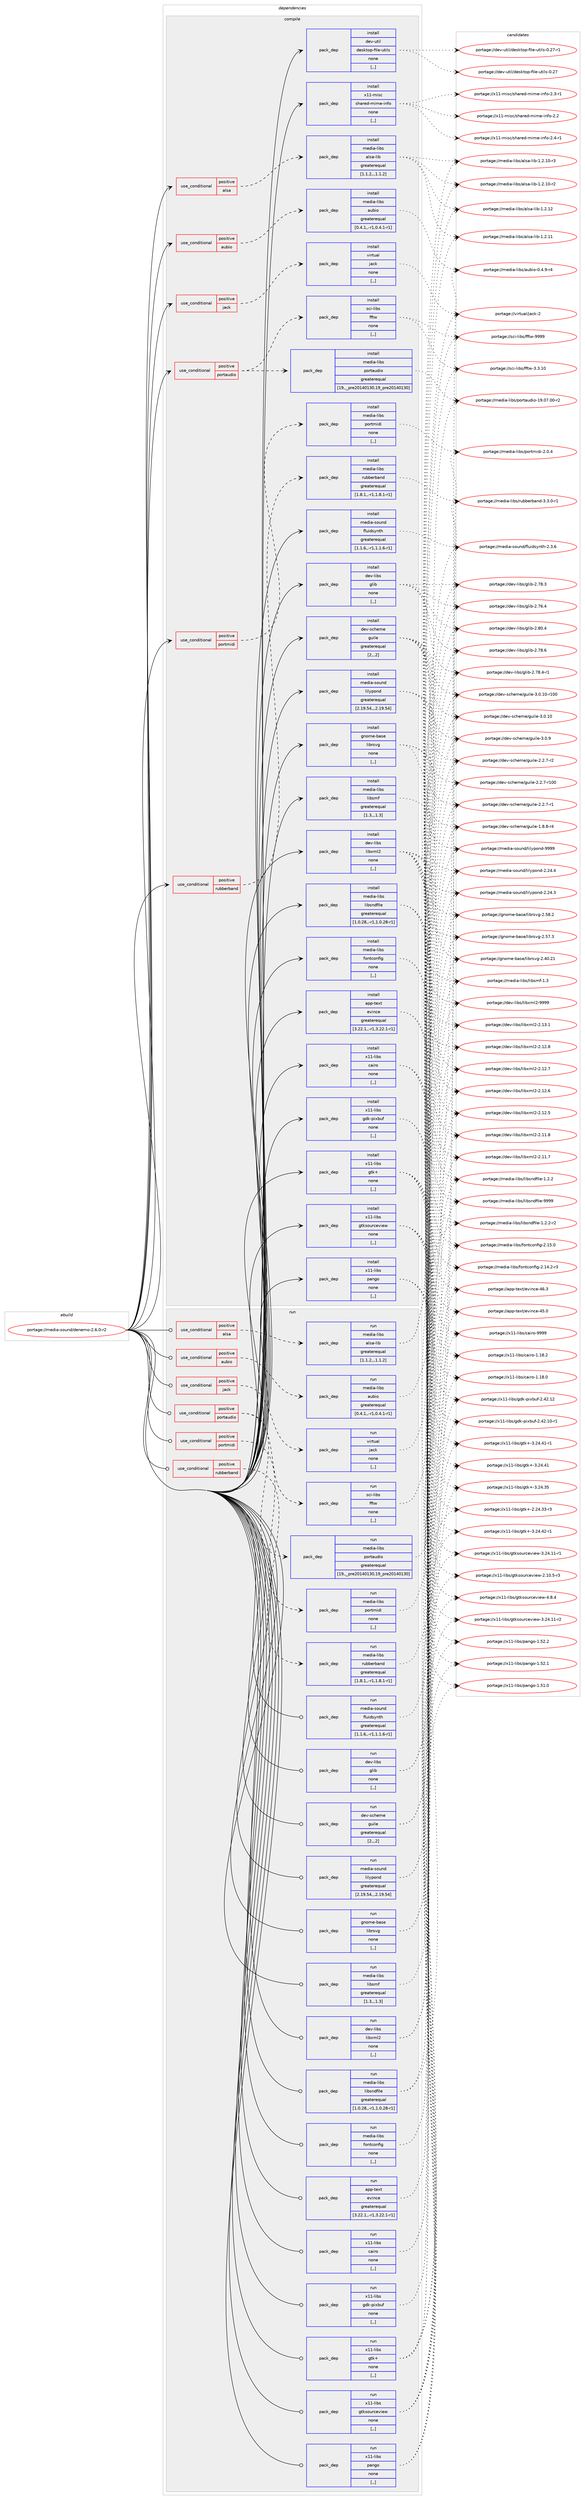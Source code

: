 digraph prolog {

# *************
# Graph options
# *************

newrank=true;
concentrate=true;
compound=true;
graph [rankdir=LR,fontname=Helvetica,fontsize=10,ranksep=1.5];#, ranksep=2.5, nodesep=0.2];
edge  [arrowhead=vee];
node  [fontname=Helvetica,fontsize=10];

# **********
# The ebuild
# **********

subgraph cluster_leftcol {
color=gray;
label=<<i>ebuild</i>>;
id [label="portage://media-sound/denemo-2.6.0-r2", color=red, width=4, href="../media-sound/denemo-2.6.0-r2.svg"];
}

# ****************
# The dependencies
# ****************

subgraph cluster_midcol {
color=gray;
label=<<i>dependencies</i>>;
subgraph cluster_compile {
fillcolor="#eeeeee";
style=filled;
label=<<i>compile</i>>;
subgraph cond213175 {
dependency824530 [label=<<TABLE BORDER="0" CELLBORDER="1" CELLSPACING="0" CELLPADDING="4"><TR><TD ROWSPAN="3" CELLPADDING="10">use_conditional</TD></TR><TR><TD>positive</TD></TR><TR><TD>alsa</TD></TR></TABLE>>, shape=none, color=red];
subgraph pack605147 {
dependency824531 [label=<<TABLE BORDER="0" CELLBORDER="1" CELLSPACING="0" CELLPADDING="4" WIDTH="220"><TR><TD ROWSPAN="6" CELLPADDING="30">pack_dep</TD></TR><TR><TD WIDTH="110">install</TD></TR><TR><TD>media-libs</TD></TR><TR><TD>alsa-lib</TD></TR><TR><TD>greaterequal</TD></TR><TR><TD>[1.1.2,,,1.1.2]</TD></TR></TABLE>>, shape=none, color=blue];
}
dependency824530:e -> dependency824531:w [weight=20,style="dashed",arrowhead="vee"];
}
id:e -> dependency824530:w [weight=20,style="solid",arrowhead="vee"];
subgraph cond213176 {
dependency824532 [label=<<TABLE BORDER="0" CELLBORDER="1" CELLSPACING="0" CELLPADDING="4"><TR><TD ROWSPAN="3" CELLPADDING="10">use_conditional</TD></TR><TR><TD>positive</TD></TR><TR><TD>aubio</TD></TR></TABLE>>, shape=none, color=red];
subgraph pack605148 {
dependency824533 [label=<<TABLE BORDER="0" CELLBORDER="1" CELLSPACING="0" CELLPADDING="4" WIDTH="220"><TR><TD ROWSPAN="6" CELLPADDING="30">pack_dep</TD></TR><TR><TD WIDTH="110">install</TD></TR><TR><TD>media-libs</TD></TR><TR><TD>aubio</TD></TR><TR><TD>greaterequal</TD></TR><TR><TD>[0.4.1,,-r1,0.4.1-r1]</TD></TR></TABLE>>, shape=none, color=blue];
}
dependency824532:e -> dependency824533:w [weight=20,style="dashed",arrowhead="vee"];
}
id:e -> dependency824532:w [weight=20,style="solid",arrowhead="vee"];
subgraph cond213177 {
dependency824534 [label=<<TABLE BORDER="0" CELLBORDER="1" CELLSPACING="0" CELLPADDING="4"><TR><TD ROWSPAN="3" CELLPADDING="10">use_conditional</TD></TR><TR><TD>positive</TD></TR><TR><TD>jack</TD></TR></TABLE>>, shape=none, color=red];
subgraph pack605149 {
dependency824535 [label=<<TABLE BORDER="0" CELLBORDER="1" CELLSPACING="0" CELLPADDING="4" WIDTH="220"><TR><TD ROWSPAN="6" CELLPADDING="30">pack_dep</TD></TR><TR><TD WIDTH="110">install</TD></TR><TR><TD>virtual</TD></TR><TR><TD>jack</TD></TR><TR><TD>none</TD></TR><TR><TD>[,,]</TD></TR></TABLE>>, shape=none, color=blue];
}
dependency824534:e -> dependency824535:w [weight=20,style="dashed",arrowhead="vee"];
}
id:e -> dependency824534:w [weight=20,style="solid",arrowhead="vee"];
subgraph cond213178 {
dependency824536 [label=<<TABLE BORDER="0" CELLBORDER="1" CELLSPACING="0" CELLPADDING="4"><TR><TD ROWSPAN="3" CELLPADDING="10">use_conditional</TD></TR><TR><TD>positive</TD></TR><TR><TD>portaudio</TD></TR></TABLE>>, shape=none, color=red];
subgraph pack605150 {
dependency824537 [label=<<TABLE BORDER="0" CELLBORDER="1" CELLSPACING="0" CELLPADDING="4" WIDTH="220"><TR><TD ROWSPAN="6" CELLPADDING="30">pack_dep</TD></TR><TR><TD WIDTH="110">install</TD></TR><TR><TD>media-libs</TD></TR><TR><TD>portaudio</TD></TR><TR><TD>greaterequal</TD></TR><TR><TD>[19,,_pre20140130,19_pre20140130]</TD></TR></TABLE>>, shape=none, color=blue];
}
dependency824536:e -> dependency824537:w [weight=20,style="dashed",arrowhead="vee"];
subgraph pack605151 {
dependency824538 [label=<<TABLE BORDER="0" CELLBORDER="1" CELLSPACING="0" CELLPADDING="4" WIDTH="220"><TR><TD ROWSPAN="6" CELLPADDING="30">pack_dep</TD></TR><TR><TD WIDTH="110">install</TD></TR><TR><TD>sci-libs</TD></TR><TR><TD>fftw</TD></TR><TR><TD>none</TD></TR><TR><TD>[,,]</TD></TR></TABLE>>, shape=none, color=blue];
}
dependency824536:e -> dependency824538:w [weight=20,style="dashed",arrowhead="vee"];
}
id:e -> dependency824536:w [weight=20,style="solid",arrowhead="vee"];
subgraph cond213179 {
dependency824539 [label=<<TABLE BORDER="0" CELLBORDER="1" CELLSPACING="0" CELLPADDING="4"><TR><TD ROWSPAN="3" CELLPADDING="10">use_conditional</TD></TR><TR><TD>positive</TD></TR><TR><TD>portmidi</TD></TR></TABLE>>, shape=none, color=red];
subgraph pack605152 {
dependency824540 [label=<<TABLE BORDER="0" CELLBORDER="1" CELLSPACING="0" CELLPADDING="4" WIDTH="220"><TR><TD ROWSPAN="6" CELLPADDING="30">pack_dep</TD></TR><TR><TD WIDTH="110">install</TD></TR><TR><TD>media-libs</TD></TR><TR><TD>portmidi</TD></TR><TR><TD>none</TD></TR><TR><TD>[,,]</TD></TR></TABLE>>, shape=none, color=blue];
}
dependency824539:e -> dependency824540:w [weight=20,style="dashed",arrowhead="vee"];
}
id:e -> dependency824539:w [weight=20,style="solid",arrowhead="vee"];
subgraph cond213180 {
dependency824541 [label=<<TABLE BORDER="0" CELLBORDER="1" CELLSPACING="0" CELLPADDING="4"><TR><TD ROWSPAN="3" CELLPADDING="10">use_conditional</TD></TR><TR><TD>positive</TD></TR><TR><TD>rubberband</TD></TR></TABLE>>, shape=none, color=red];
subgraph pack605153 {
dependency824542 [label=<<TABLE BORDER="0" CELLBORDER="1" CELLSPACING="0" CELLPADDING="4" WIDTH="220"><TR><TD ROWSPAN="6" CELLPADDING="30">pack_dep</TD></TR><TR><TD WIDTH="110">install</TD></TR><TR><TD>media-libs</TD></TR><TR><TD>rubberband</TD></TR><TR><TD>greaterequal</TD></TR><TR><TD>[1.8.1,,-r1,1.8.1-r1]</TD></TR></TABLE>>, shape=none, color=blue];
}
dependency824541:e -> dependency824542:w [weight=20,style="dashed",arrowhead="vee"];
}
id:e -> dependency824541:w [weight=20,style="solid",arrowhead="vee"];
subgraph pack605154 {
dependency824543 [label=<<TABLE BORDER="0" CELLBORDER="1" CELLSPACING="0" CELLPADDING="4" WIDTH="220"><TR><TD ROWSPAN="6" CELLPADDING="30">pack_dep</TD></TR><TR><TD WIDTH="110">install</TD></TR><TR><TD>app-text</TD></TR><TR><TD>evince</TD></TR><TR><TD>greaterequal</TD></TR><TR><TD>[3.22.1,,-r1,3.22.1-r1]</TD></TR></TABLE>>, shape=none, color=blue];
}
id:e -> dependency824543:w [weight=20,style="solid",arrowhead="vee"];
subgraph pack605155 {
dependency824544 [label=<<TABLE BORDER="0" CELLBORDER="1" CELLSPACING="0" CELLPADDING="4" WIDTH="220"><TR><TD ROWSPAN="6" CELLPADDING="30">pack_dep</TD></TR><TR><TD WIDTH="110">install</TD></TR><TR><TD>dev-libs</TD></TR><TR><TD>glib</TD></TR><TR><TD>none</TD></TR><TR><TD>[,,]</TD></TR></TABLE>>, shape=none, color=blue];
}
id:e -> dependency824544:w [weight=20,style="solid",arrowhead="vee"];
subgraph pack605156 {
dependency824545 [label=<<TABLE BORDER="0" CELLBORDER="1" CELLSPACING="0" CELLPADDING="4" WIDTH="220"><TR><TD ROWSPAN="6" CELLPADDING="30">pack_dep</TD></TR><TR><TD WIDTH="110">install</TD></TR><TR><TD>dev-libs</TD></TR><TR><TD>libxml2</TD></TR><TR><TD>none</TD></TR><TR><TD>[,,]</TD></TR></TABLE>>, shape=none, color=blue];
}
id:e -> dependency824545:w [weight=20,style="solid",arrowhead="vee"];
subgraph pack605157 {
dependency824546 [label=<<TABLE BORDER="0" CELLBORDER="1" CELLSPACING="0" CELLPADDING="4" WIDTH="220"><TR><TD ROWSPAN="6" CELLPADDING="30">pack_dep</TD></TR><TR><TD WIDTH="110">install</TD></TR><TR><TD>dev-scheme</TD></TR><TR><TD>guile</TD></TR><TR><TD>greaterequal</TD></TR><TR><TD>[2,,,2]</TD></TR></TABLE>>, shape=none, color=blue];
}
id:e -> dependency824546:w [weight=20,style="solid",arrowhead="vee"];
subgraph pack605158 {
dependency824547 [label=<<TABLE BORDER="0" CELLBORDER="1" CELLSPACING="0" CELLPADDING="4" WIDTH="220"><TR><TD ROWSPAN="6" CELLPADDING="30">pack_dep</TD></TR><TR><TD WIDTH="110">install</TD></TR><TR><TD>dev-util</TD></TR><TR><TD>desktop-file-utils</TD></TR><TR><TD>none</TD></TR><TR><TD>[,,]</TD></TR></TABLE>>, shape=none, color=blue];
}
id:e -> dependency824547:w [weight=20,style="solid",arrowhead="vee"];
subgraph pack605159 {
dependency824548 [label=<<TABLE BORDER="0" CELLBORDER="1" CELLSPACING="0" CELLPADDING="4" WIDTH="220"><TR><TD ROWSPAN="6" CELLPADDING="30">pack_dep</TD></TR><TR><TD WIDTH="110">install</TD></TR><TR><TD>gnome-base</TD></TR><TR><TD>librsvg</TD></TR><TR><TD>none</TD></TR><TR><TD>[,,]</TD></TR></TABLE>>, shape=none, color=blue];
}
id:e -> dependency824548:w [weight=20,style="solid",arrowhead="vee"];
subgraph pack605160 {
dependency824549 [label=<<TABLE BORDER="0" CELLBORDER="1" CELLSPACING="0" CELLPADDING="4" WIDTH="220"><TR><TD ROWSPAN="6" CELLPADDING="30">pack_dep</TD></TR><TR><TD WIDTH="110">install</TD></TR><TR><TD>media-libs</TD></TR><TR><TD>fontconfig</TD></TR><TR><TD>none</TD></TR><TR><TD>[,,]</TD></TR></TABLE>>, shape=none, color=blue];
}
id:e -> dependency824549:w [weight=20,style="solid",arrowhead="vee"];
subgraph pack605161 {
dependency824550 [label=<<TABLE BORDER="0" CELLBORDER="1" CELLSPACING="0" CELLPADDING="4" WIDTH="220"><TR><TD ROWSPAN="6" CELLPADDING="30">pack_dep</TD></TR><TR><TD WIDTH="110">install</TD></TR><TR><TD>media-libs</TD></TR><TR><TD>libsmf</TD></TR><TR><TD>greaterequal</TD></TR><TR><TD>[1.3,,,1.3]</TD></TR></TABLE>>, shape=none, color=blue];
}
id:e -> dependency824550:w [weight=20,style="solid",arrowhead="vee"];
subgraph pack605162 {
dependency824551 [label=<<TABLE BORDER="0" CELLBORDER="1" CELLSPACING="0" CELLPADDING="4" WIDTH="220"><TR><TD ROWSPAN="6" CELLPADDING="30">pack_dep</TD></TR><TR><TD WIDTH="110">install</TD></TR><TR><TD>media-libs</TD></TR><TR><TD>libsndfile</TD></TR><TR><TD>greaterequal</TD></TR><TR><TD>[1.0.28,,-r1,1.0.28-r1]</TD></TR></TABLE>>, shape=none, color=blue];
}
id:e -> dependency824551:w [weight=20,style="solid",arrowhead="vee"];
subgraph pack605163 {
dependency824552 [label=<<TABLE BORDER="0" CELLBORDER="1" CELLSPACING="0" CELLPADDING="4" WIDTH="220"><TR><TD ROWSPAN="6" CELLPADDING="30">pack_dep</TD></TR><TR><TD WIDTH="110">install</TD></TR><TR><TD>media-sound</TD></TR><TR><TD>fluidsynth</TD></TR><TR><TD>greaterequal</TD></TR><TR><TD>[1.1.6,,-r1,1.1.6-r1]</TD></TR></TABLE>>, shape=none, color=blue];
}
id:e -> dependency824552:w [weight=20,style="solid",arrowhead="vee"];
subgraph pack605164 {
dependency824553 [label=<<TABLE BORDER="0" CELLBORDER="1" CELLSPACING="0" CELLPADDING="4" WIDTH="220"><TR><TD ROWSPAN="6" CELLPADDING="30">pack_dep</TD></TR><TR><TD WIDTH="110">install</TD></TR><TR><TD>media-sound</TD></TR><TR><TD>lilypond</TD></TR><TR><TD>greaterequal</TD></TR><TR><TD>[2.19.54,,,2.19.54]</TD></TR></TABLE>>, shape=none, color=blue];
}
id:e -> dependency824553:w [weight=20,style="solid",arrowhead="vee"];
subgraph pack605165 {
dependency824554 [label=<<TABLE BORDER="0" CELLBORDER="1" CELLSPACING="0" CELLPADDING="4" WIDTH="220"><TR><TD ROWSPAN="6" CELLPADDING="30">pack_dep</TD></TR><TR><TD WIDTH="110">install</TD></TR><TR><TD>x11-libs</TD></TR><TR><TD>cairo</TD></TR><TR><TD>none</TD></TR><TR><TD>[,,]</TD></TR></TABLE>>, shape=none, color=blue];
}
id:e -> dependency824554:w [weight=20,style="solid",arrowhead="vee"];
subgraph pack605166 {
dependency824555 [label=<<TABLE BORDER="0" CELLBORDER="1" CELLSPACING="0" CELLPADDING="4" WIDTH="220"><TR><TD ROWSPAN="6" CELLPADDING="30">pack_dep</TD></TR><TR><TD WIDTH="110">install</TD></TR><TR><TD>x11-libs</TD></TR><TR><TD>gdk-pixbuf</TD></TR><TR><TD>none</TD></TR><TR><TD>[,,]</TD></TR></TABLE>>, shape=none, color=blue];
}
id:e -> dependency824555:w [weight=20,style="solid",arrowhead="vee"];
subgraph pack605167 {
dependency824556 [label=<<TABLE BORDER="0" CELLBORDER="1" CELLSPACING="0" CELLPADDING="4" WIDTH="220"><TR><TD ROWSPAN="6" CELLPADDING="30">pack_dep</TD></TR><TR><TD WIDTH="110">install</TD></TR><TR><TD>x11-libs</TD></TR><TR><TD>gtk+</TD></TR><TR><TD>none</TD></TR><TR><TD>[,,]</TD></TR></TABLE>>, shape=none, color=blue];
}
id:e -> dependency824556:w [weight=20,style="solid",arrowhead="vee"];
subgraph pack605168 {
dependency824557 [label=<<TABLE BORDER="0" CELLBORDER="1" CELLSPACING="0" CELLPADDING="4" WIDTH="220"><TR><TD ROWSPAN="6" CELLPADDING="30">pack_dep</TD></TR><TR><TD WIDTH="110">install</TD></TR><TR><TD>x11-libs</TD></TR><TR><TD>gtksourceview</TD></TR><TR><TD>none</TD></TR><TR><TD>[,,]</TD></TR></TABLE>>, shape=none, color=blue];
}
id:e -> dependency824557:w [weight=20,style="solid",arrowhead="vee"];
subgraph pack605169 {
dependency824558 [label=<<TABLE BORDER="0" CELLBORDER="1" CELLSPACING="0" CELLPADDING="4" WIDTH="220"><TR><TD ROWSPAN="6" CELLPADDING="30">pack_dep</TD></TR><TR><TD WIDTH="110">install</TD></TR><TR><TD>x11-libs</TD></TR><TR><TD>pango</TD></TR><TR><TD>none</TD></TR><TR><TD>[,,]</TD></TR></TABLE>>, shape=none, color=blue];
}
id:e -> dependency824558:w [weight=20,style="solid",arrowhead="vee"];
subgraph pack605170 {
dependency824559 [label=<<TABLE BORDER="0" CELLBORDER="1" CELLSPACING="0" CELLPADDING="4" WIDTH="220"><TR><TD ROWSPAN="6" CELLPADDING="30">pack_dep</TD></TR><TR><TD WIDTH="110">install</TD></TR><TR><TD>x11-misc</TD></TR><TR><TD>shared-mime-info</TD></TR><TR><TD>none</TD></TR><TR><TD>[,,]</TD></TR></TABLE>>, shape=none, color=blue];
}
id:e -> dependency824559:w [weight=20,style="solid",arrowhead="vee"];
}
subgraph cluster_compileandrun {
fillcolor="#eeeeee";
style=filled;
label=<<i>compile and run</i>>;
}
subgraph cluster_run {
fillcolor="#eeeeee";
style=filled;
label=<<i>run</i>>;
subgraph cond213181 {
dependency824560 [label=<<TABLE BORDER="0" CELLBORDER="1" CELLSPACING="0" CELLPADDING="4"><TR><TD ROWSPAN="3" CELLPADDING="10">use_conditional</TD></TR><TR><TD>positive</TD></TR><TR><TD>alsa</TD></TR></TABLE>>, shape=none, color=red];
subgraph pack605171 {
dependency824561 [label=<<TABLE BORDER="0" CELLBORDER="1" CELLSPACING="0" CELLPADDING="4" WIDTH="220"><TR><TD ROWSPAN="6" CELLPADDING="30">pack_dep</TD></TR><TR><TD WIDTH="110">run</TD></TR><TR><TD>media-libs</TD></TR><TR><TD>alsa-lib</TD></TR><TR><TD>greaterequal</TD></TR><TR><TD>[1.1.2,,,1.1.2]</TD></TR></TABLE>>, shape=none, color=blue];
}
dependency824560:e -> dependency824561:w [weight=20,style="dashed",arrowhead="vee"];
}
id:e -> dependency824560:w [weight=20,style="solid",arrowhead="odot"];
subgraph cond213182 {
dependency824562 [label=<<TABLE BORDER="0" CELLBORDER="1" CELLSPACING="0" CELLPADDING="4"><TR><TD ROWSPAN="3" CELLPADDING="10">use_conditional</TD></TR><TR><TD>positive</TD></TR><TR><TD>aubio</TD></TR></TABLE>>, shape=none, color=red];
subgraph pack605172 {
dependency824563 [label=<<TABLE BORDER="0" CELLBORDER="1" CELLSPACING="0" CELLPADDING="4" WIDTH="220"><TR><TD ROWSPAN="6" CELLPADDING="30">pack_dep</TD></TR><TR><TD WIDTH="110">run</TD></TR><TR><TD>media-libs</TD></TR><TR><TD>aubio</TD></TR><TR><TD>greaterequal</TD></TR><TR><TD>[0.4.1,,-r1,0.4.1-r1]</TD></TR></TABLE>>, shape=none, color=blue];
}
dependency824562:e -> dependency824563:w [weight=20,style="dashed",arrowhead="vee"];
}
id:e -> dependency824562:w [weight=20,style="solid",arrowhead="odot"];
subgraph cond213183 {
dependency824564 [label=<<TABLE BORDER="0" CELLBORDER="1" CELLSPACING="0" CELLPADDING="4"><TR><TD ROWSPAN="3" CELLPADDING="10">use_conditional</TD></TR><TR><TD>positive</TD></TR><TR><TD>jack</TD></TR></TABLE>>, shape=none, color=red];
subgraph pack605173 {
dependency824565 [label=<<TABLE BORDER="0" CELLBORDER="1" CELLSPACING="0" CELLPADDING="4" WIDTH="220"><TR><TD ROWSPAN="6" CELLPADDING="30">pack_dep</TD></TR><TR><TD WIDTH="110">run</TD></TR><TR><TD>virtual</TD></TR><TR><TD>jack</TD></TR><TR><TD>none</TD></TR><TR><TD>[,,]</TD></TR></TABLE>>, shape=none, color=blue];
}
dependency824564:e -> dependency824565:w [weight=20,style="dashed",arrowhead="vee"];
}
id:e -> dependency824564:w [weight=20,style="solid",arrowhead="odot"];
subgraph cond213184 {
dependency824566 [label=<<TABLE BORDER="0" CELLBORDER="1" CELLSPACING="0" CELLPADDING="4"><TR><TD ROWSPAN="3" CELLPADDING="10">use_conditional</TD></TR><TR><TD>positive</TD></TR><TR><TD>portaudio</TD></TR></TABLE>>, shape=none, color=red];
subgraph pack605174 {
dependency824567 [label=<<TABLE BORDER="0" CELLBORDER="1" CELLSPACING="0" CELLPADDING="4" WIDTH="220"><TR><TD ROWSPAN="6" CELLPADDING="30">pack_dep</TD></TR><TR><TD WIDTH="110">run</TD></TR><TR><TD>media-libs</TD></TR><TR><TD>portaudio</TD></TR><TR><TD>greaterequal</TD></TR><TR><TD>[19,,_pre20140130,19_pre20140130]</TD></TR></TABLE>>, shape=none, color=blue];
}
dependency824566:e -> dependency824567:w [weight=20,style="dashed",arrowhead="vee"];
subgraph pack605175 {
dependency824568 [label=<<TABLE BORDER="0" CELLBORDER="1" CELLSPACING="0" CELLPADDING="4" WIDTH="220"><TR><TD ROWSPAN="6" CELLPADDING="30">pack_dep</TD></TR><TR><TD WIDTH="110">run</TD></TR><TR><TD>sci-libs</TD></TR><TR><TD>fftw</TD></TR><TR><TD>none</TD></TR><TR><TD>[,,]</TD></TR></TABLE>>, shape=none, color=blue];
}
dependency824566:e -> dependency824568:w [weight=20,style="dashed",arrowhead="vee"];
}
id:e -> dependency824566:w [weight=20,style="solid",arrowhead="odot"];
subgraph cond213185 {
dependency824569 [label=<<TABLE BORDER="0" CELLBORDER="1" CELLSPACING="0" CELLPADDING="4"><TR><TD ROWSPAN="3" CELLPADDING="10">use_conditional</TD></TR><TR><TD>positive</TD></TR><TR><TD>portmidi</TD></TR></TABLE>>, shape=none, color=red];
subgraph pack605176 {
dependency824570 [label=<<TABLE BORDER="0" CELLBORDER="1" CELLSPACING="0" CELLPADDING="4" WIDTH="220"><TR><TD ROWSPAN="6" CELLPADDING="30">pack_dep</TD></TR><TR><TD WIDTH="110">run</TD></TR><TR><TD>media-libs</TD></TR><TR><TD>portmidi</TD></TR><TR><TD>none</TD></TR><TR><TD>[,,]</TD></TR></TABLE>>, shape=none, color=blue];
}
dependency824569:e -> dependency824570:w [weight=20,style="dashed",arrowhead="vee"];
}
id:e -> dependency824569:w [weight=20,style="solid",arrowhead="odot"];
subgraph cond213186 {
dependency824571 [label=<<TABLE BORDER="0" CELLBORDER="1" CELLSPACING="0" CELLPADDING="4"><TR><TD ROWSPAN="3" CELLPADDING="10">use_conditional</TD></TR><TR><TD>positive</TD></TR><TR><TD>rubberband</TD></TR></TABLE>>, shape=none, color=red];
subgraph pack605177 {
dependency824572 [label=<<TABLE BORDER="0" CELLBORDER="1" CELLSPACING="0" CELLPADDING="4" WIDTH="220"><TR><TD ROWSPAN="6" CELLPADDING="30">pack_dep</TD></TR><TR><TD WIDTH="110">run</TD></TR><TR><TD>media-libs</TD></TR><TR><TD>rubberband</TD></TR><TR><TD>greaterequal</TD></TR><TR><TD>[1.8.1,,-r1,1.8.1-r1]</TD></TR></TABLE>>, shape=none, color=blue];
}
dependency824571:e -> dependency824572:w [weight=20,style="dashed",arrowhead="vee"];
}
id:e -> dependency824571:w [weight=20,style="solid",arrowhead="odot"];
subgraph pack605178 {
dependency824573 [label=<<TABLE BORDER="0" CELLBORDER="1" CELLSPACING="0" CELLPADDING="4" WIDTH="220"><TR><TD ROWSPAN="6" CELLPADDING="30">pack_dep</TD></TR><TR><TD WIDTH="110">run</TD></TR><TR><TD>app-text</TD></TR><TR><TD>evince</TD></TR><TR><TD>greaterequal</TD></TR><TR><TD>[3.22.1,,-r1,3.22.1-r1]</TD></TR></TABLE>>, shape=none, color=blue];
}
id:e -> dependency824573:w [weight=20,style="solid",arrowhead="odot"];
subgraph pack605179 {
dependency824574 [label=<<TABLE BORDER="0" CELLBORDER="1" CELLSPACING="0" CELLPADDING="4" WIDTH="220"><TR><TD ROWSPAN="6" CELLPADDING="30">pack_dep</TD></TR><TR><TD WIDTH="110">run</TD></TR><TR><TD>dev-libs</TD></TR><TR><TD>glib</TD></TR><TR><TD>none</TD></TR><TR><TD>[,,]</TD></TR></TABLE>>, shape=none, color=blue];
}
id:e -> dependency824574:w [weight=20,style="solid",arrowhead="odot"];
subgraph pack605180 {
dependency824575 [label=<<TABLE BORDER="0" CELLBORDER="1" CELLSPACING="0" CELLPADDING="4" WIDTH="220"><TR><TD ROWSPAN="6" CELLPADDING="30">pack_dep</TD></TR><TR><TD WIDTH="110">run</TD></TR><TR><TD>dev-libs</TD></TR><TR><TD>libxml2</TD></TR><TR><TD>none</TD></TR><TR><TD>[,,]</TD></TR></TABLE>>, shape=none, color=blue];
}
id:e -> dependency824575:w [weight=20,style="solid",arrowhead="odot"];
subgraph pack605181 {
dependency824576 [label=<<TABLE BORDER="0" CELLBORDER="1" CELLSPACING="0" CELLPADDING="4" WIDTH="220"><TR><TD ROWSPAN="6" CELLPADDING="30">pack_dep</TD></TR><TR><TD WIDTH="110">run</TD></TR><TR><TD>dev-scheme</TD></TR><TR><TD>guile</TD></TR><TR><TD>greaterequal</TD></TR><TR><TD>[2,,,2]</TD></TR></TABLE>>, shape=none, color=blue];
}
id:e -> dependency824576:w [weight=20,style="solid",arrowhead="odot"];
subgraph pack605182 {
dependency824577 [label=<<TABLE BORDER="0" CELLBORDER="1" CELLSPACING="0" CELLPADDING="4" WIDTH="220"><TR><TD ROWSPAN="6" CELLPADDING="30">pack_dep</TD></TR><TR><TD WIDTH="110">run</TD></TR><TR><TD>gnome-base</TD></TR><TR><TD>librsvg</TD></TR><TR><TD>none</TD></TR><TR><TD>[,,]</TD></TR></TABLE>>, shape=none, color=blue];
}
id:e -> dependency824577:w [weight=20,style="solid",arrowhead="odot"];
subgraph pack605183 {
dependency824578 [label=<<TABLE BORDER="0" CELLBORDER="1" CELLSPACING="0" CELLPADDING="4" WIDTH="220"><TR><TD ROWSPAN="6" CELLPADDING="30">pack_dep</TD></TR><TR><TD WIDTH="110">run</TD></TR><TR><TD>media-libs</TD></TR><TR><TD>fontconfig</TD></TR><TR><TD>none</TD></TR><TR><TD>[,,]</TD></TR></TABLE>>, shape=none, color=blue];
}
id:e -> dependency824578:w [weight=20,style="solid",arrowhead="odot"];
subgraph pack605184 {
dependency824579 [label=<<TABLE BORDER="0" CELLBORDER="1" CELLSPACING="0" CELLPADDING="4" WIDTH="220"><TR><TD ROWSPAN="6" CELLPADDING="30">pack_dep</TD></TR><TR><TD WIDTH="110">run</TD></TR><TR><TD>media-libs</TD></TR><TR><TD>libsmf</TD></TR><TR><TD>greaterequal</TD></TR><TR><TD>[1.3,,,1.3]</TD></TR></TABLE>>, shape=none, color=blue];
}
id:e -> dependency824579:w [weight=20,style="solid",arrowhead="odot"];
subgraph pack605185 {
dependency824580 [label=<<TABLE BORDER="0" CELLBORDER="1" CELLSPACING="0" CELLPADDING="4" WIDTH="220"><TR><TD ROWSPAN="6" CELLPADDING="30">pack_dep</TD></TR><TR><TD WIDTH="110">run</TD></TR><TR><TD>media-libs</TD></TR><TR><TD>libsndfile</TD></TR><TR><TD>greaterequal</TD></TR><TR><TD>[1.0.28,,-r1,1.0.28-r1]</TD></TR></TABLE>>, shape=none, color=blue];
}
id:e -> dependency824580:w [weight=20,style="solid",arrowhead="odot"];
subgraph pack605186 {
dependency824581 [label=<<TABLE BORDER="0" CELLBORDER="1" CELLSPACING="0" CELLPADDING="4" WIDTH="220"><TR><TD ROWSPAN="6" CELLPADDING="30">pack_dep</TD></TR><TR><TD WIDTH="110">run</TD></TR><TR><TD>media-sound</TD></TR><TR><TD>fluidsynth</TD></TR><TR><TD>greaterequal</TD></TR><TR><TD>[1.1.6,,-r1,1.1.6-r1]</TD></TR></TABLE>>, shape=none, color=blue];
}
id:e -> dependency824581:w [weight=20,style="solid",arrowhead="odot"];
subgraph pack605187 {
dependency824582 [label=<<TABLE BORDER="0" CELLBORDER="1" CELLSPACING="0" CELLPADDING="4" WIDTH="220"><TR><TD ROWSPAN="6" CELLPADDING="30">pack_dep</TD></TR><TR><TD WIDTH="110">run</TD></TR><TR><TD>media-sound</TD></TR><TR><TD>lilypond</TD></TR><TR><TD>greaterequal</TD></TR><TR><TD>[2.19.54,,,2.19.54]</TD></TR></TABLE>>, shape=none, color=blue];
}
id:e -> dependency824582:w [weight=20,style="solid",arrowhead="odot"];
subgraph pack605188 {
dependency824583 [label=<<TABLE BORDER="0" CELLBORDER="1" CELLSPACING="0" CELLPADDING="4" WIDTH="220"><TR><TD ROWSPAN="6" CELLPADDING="30">pack_dep</TD></TR><TR><TD WIDTH="110">run</TD></TR><TR><TD>x11-libs</TD></TR><TR><TD>cairo</TD></TR><TR><TD>none</TD></TR><TR><TD>[,,]</TD></TR></TABLE>>, shape=none, color=blue];
}
id:e -> dependency824583:w [weight=20,style="solid",arrowhead="odot"];
subgraph pack605189 {
dependency824584 [label=<<TABLE BORDER="0" CELLBORDER="1" CELLSPACING="0" CELLPADDING="4" WIDTH="220"><TR><TD ROWSPAN="6" CELLPADDING="30">pack_dep</TD></TR><TR><TD WIDTH="110">run</TD></TR><TR><TD>x11-libs</TD></TR><TR><TD>gdk-pixbuf</TD></TR><TR><TD>none</TD></TR><TR><TD>[,,]</TD></TR></TABLE>>, shape=none, color=blue];
}
id:e -> dependency824584:w [weight=20,style="solid",arrowhead="odot"];
subgraph pack605190 {
dependency824585 [label=<<TABLE BORDER="0" CELLBORDER="1" CELLSPACING="0" CELLPADDING="4" WIDTH="220"><TR><TD ROWSPAN="6" CELLPADDING="30">pack_dep</TD></TR><TR><TD WIDTH="110">run</TD></TR><TR><TD>x11-libs</TD></TR><TR><TD>gtk+</TD></TR><TR><TD>none</TD></TR><TR><TD>[,,]</TD></TR></TABLE>>, shape=none, color=blue];
}
id:e -> dependency824585:w [weight=20,style="solid",arrowhead="odot"];
subgraph pack605191 {
dependency824586 [label=<<TABLE BORDER="0" CELLBORDER="1" CELLSPACING="0" CELLPADDING="4" WIDTH="220"><TR><TD ROWSPAN="6" CELLPADDING="30">pack_dep</TD></TR><TR><TD WIDTH="110">run</TD></TR><TR><TD>x11-libs</TD></TR><TR><TD>gtksourceview</TD></TR><TR><TD>none</TD></TR><TR><TD>[,,]</TD></TR></TABLE>>, shape=none, color=blue];
}
id:e -> dependency824586:w [weight=20,style="solid",arrowhead="odot"];
subgraph pack605192 {
dependency824587 [label=<<TABLE BORDER="0" CELLBORDER="1" CELLSPACING="0" CELLPADDING="4" WIDTH="220"><TR><TD ROWSPAN="6" CELLPADDING="30">pack_dep</TD></TR><TR><TD WIDTH="110">run</TD></TR><TR><TD>x11-libs</TD></TR><TR><TD>pango</TD></TR><TR><TD>none</TD></TR><TR><TD>[,,]</TD></TR></TABLE>>, shape=none, color=blue];
}
id:e -> dependency824587:w [weight=20,style="solid",arrowhead="odot"];
}
}

# **************
# The candidates
# **************

subgraph cluster_choices {
rank=same;
color=gray;
label=<<i>candidates</i>>;

subgraph choice605147 {
color=black;
nodesep=1;
choice109101100105974510810598115479710811597451081059845494650464950 [label="portage://media-libs/alsa-lib-1.2.12", color=red, width=4,href="../media-libs/alsa-lib-1.2.12.svg"];
choice109101100105974510810598115479710811597451081059845494650464949 [label="portage://media-libs/alsa-lib-1.2.11", color=red, width=4,href="../media-libs/alsa-lib-1.2.11.svg"];
choice1091011001059745108105981154797108115974510810598454946504649484511451 [label="portage://media-libs/alsa-lib-1.2.10-r3", color=red, width=4,href="../media-libs/alsa-lib-1.2.10-r3.svg"];
choice1091011001059745108105981154797108115974510810598454946504649484511450 [label="portage://media-libs/alsa-lib-1.2.10-r2", color=red, width=4,href="../media-libs/alsa-lib-1.2.10-r2.svg"];
dependency824531:e -> choice109101100105974510810598115479710811597451081059845494650464950:w [style=dotted,weight="100"];
dependency824531:e -> choice109101100105974510810598115479710811597451081059845494650464949:w [style=dotted,weight="100"];
dependency824531:e -> choice1091011001059745108105981154797108115974510810598454946504649484511451:w [style=dotted,weight="100"];
dependency824531:e -> choice1091011001059745108105981154797108115974510810598454946504649484511450:w [style=dotted,weight="100"];
}
subgraph choice605148 {
color=black;
nodesep=1;
choice1091011001059745108105981154797117981051114548465246574511452 [label="portage://media-libs/aubio-0.4.9-r4", color=red, width=4,href="../media-libs/aubio-0.4.9-r4.svg"];
dependency824533:e -> choice1091011001059745108105981154797117981051114548465246574511452:w [style=dotted,weight="100"];
}
subgraph choice605149 {
color=black;
nodesep=1;
choice118105114116117971084710697991074550 [label="portage://virtual/jack-2", color=red, width=4,href="../virtual/jack-2.svg"];
dependency824535:e -> choice118105114116117971084710697991074550:w [style=dotted,weight="100"];
}
subgraph choice605150 {
color=black;
nodesep=1;
choice10910110010597451081059811547112111114116971171001051114549574648554648484511450 [label="portage://media-libs/portaudio-19.07.00-r2", color=red, width=4,href="../media-libs/portaudio-19.07.00-r2.svg"];
dependency824537:e -> choice10910110010597451081059811547112111114116971171001051114549574648554648484511450:w [style=dotted,weight="100"];
}
subgraph choice605151 {
color=black;
nodesep=1;
choice115991054510810598115471021021161194557575757 [label="portage://sci-libs/fftw-9999", color=red, width=4,href="../sci-libs/fftw-9999.svg"];
choice1159910545108105981154710210211611945514651464948 [label="portage://sci-libs/fftw-3.3.10", color=red, width=4,href="../sci-libs/fftw-3.3.10.svg"];
dependency824538:e -> choice115991054510810598115471021021161194557575757:w [style=dotted,weight="100"];
dependency824538:e -> choice1159910545108105981154710210211611945514651464948:w [style=dotted,weight="100"];
}
subgraph choice605152 {
color=black;
nodesep=1;
choice10910110010597451081059811547112111114116109105100105455046484652 [label="portage://media-libs/portmidi-2.0.4", color=red, width=4,href="../media-libs/portmidi-2.0.4.svg"];
dependency824540:e -> choice10910110010597451081059811547112111114116109105100105455046484652:w [style=dotted,weight="100"];
}
subgraph choice605153 {
color=black;
nodesep=1;
choice10910110010597451081059811547114117989810111498971101004551465146484511449 [label="portage://media-libs/rubberband-3.3.0-r1", color=red, width=4,href="../media-libs/rubberband-3.3.0-r1.svg"];
dependency824542:e -> choice10910110010597451081059811547114117989810111498971101004551465146484511449:w [style=dotted,weight="100"];
}
subgraph choice605154 {
color=black;
nodesep=1;
choice971121124511610112011647101118105110991014552544651 [label="portage://app-text/evince-46.3", color=red, width=4,href="../app-text/evince-46.3.svg"];
choice971121124511610112011647101118105110991014552534648 [label="portage://app-text/evince-45.0", color=red, width=4,href="../app-text/evince-45.0.svg"];
dependency824543:e -> choice971121124511610112011647101118105110991014552544651:w [style=dotted,weight="100"];
dependency824543:e -> choice971121124511610112011647101118105110991014552534648:w [style=dotted,weight="100"];
}
subgraph choice605155 {
color=black;
nodesep=1;
choice1001011184510810598115471031081059845504656484652 [label="portage://dev-libs/glib-2.80.4", color=red, width=4,href="../dev-libs/glib-2.80.4.svg"];
choice1001011184510810598115471031081059845504655564654 [label="portage://dev-libs/glib-2.78.6", color=red, width=4,href="../dev-libs/glib-2.78.6.svg"];
choice10010111845108105981154710310810598455046555646524511449 [label="portage://dev-libs/glib-2.78.4-r1", color=red, width=4,href="../dev-libs/glib-2.78.4-r1.svg"];
choice1001011184510810598115471031081059845504655564651 [label="portage://dev-libs/glib-2.78.3", color=red, width=4,href="../dev-libs/glib-2.78.3.svg"];
choice1001011184510810598115471031081059845504655544652 [label="portage://dev-libs/glib-2.76.4", color=red, width=4,href="../dev-libs/glib-2.76.4.svg"];
dependency824544:e -> choice1001011184510810598115471031081059845504656484652:w [style=dotted,weight="100"];
dependency824544:e -> choice1001011184510810598115471031081059845504655564654:w [style=dotted,weight="100"];
dependency824544:e -> choice10010111845108105981154710310810598455046555646524511449:w [style=dotted,weight="100"];
dependency824544:e -> choice1001011184510810598115471031081059845504655564651:w [style=dotted,weight="100"];
dependency824544:e -> choice1001011184510810598115471031081059845504655544652:w [style=dotted,weight="100"];
}
subgraph choice605156 {
color=black;
nodesep=1;
choice10010111845108105981154710810598120109108504557575757 [label="portage://dev-libs/libxml2-9999", color=red, width=4,href="../dev-libs/libxml2-9999.svg"];
choice100101118451081059811547108105981201091085045504649514649 [label="portage://dev-libs/libxml2-2.13.1", color=red, width=4,href="../dev-libs/libxml2-2.13.1.svg"];
choice100101118451081059811547108105981201091085045504649504656 [label="portage://dev-libs/libxml2-2.12.8", color=red, width=4,href="../dev-libs/libxml2-2.12.8.svg"];
choice100101118451081059811547108105981201091085045504649504655 [label="portage://dev-libs/libxml2-2.12.7", color=red, width=4,href="../dev-libs/libxml2-2.12.7.svg"];
choice100101118451081059811547108105981201091085045504649504654 [label="portage://dev-libs/libxml2-2.12.6", color=red, width=4,href="../dev-libs/libxml2-2.12.6.svg"];
choice100101118451081059811547108105981201091085045504649504653 [label="portage://dev-libs/libxml2-2.12.5", color=red, width=4,href="../dev-libs/libxml2-2.12.5.svg"];
choice100101118451081059811547108105981201091085045504649494656 [label="portage://dev-libs/libxml2-2.11.8", color=red, width=4,href="../dev-libs/libxml2-2.11.8.svg"];
choice100101118451081059811547108105981201091085045504649494655 [label="portage://dev-libs/libxml2-2.11.7", color=red, width=4,href="../dev-libs/libxml2-2.11.7.svg"];
dependency824545:e -> choice10010111845108105981154710810598120109108504557575757:w [style=dotted,weight="100"];
dependency824545:e -> choice100101118451081059811547108105981201091085045504649514649:w [style=dotted,weight="100"];
dependency824545:e -> choice100101118451081059811547108105981201091085045504649504656:w [style=dotted,weight="100"];
dependency824545:e -> choice100101118451081059811547108105981201091085045504649504655:w [style=dotted,weight="100"];
dependency824545:e -> choice100101118451081059811547108105981201091085045504649504654:w [style=dotted,weight="100"];
dependency824545:e -> choice100101118451081059811547108105981201091085045504649504653:w [style=dotted,weight="100"];
dependency824545:e -> choice100101118451081059811547108105981201091085045504649494656:w [style=dotted,weight="100"];
dependency824545:e -> choice100101118451081059811547108105981201091085045504649494655:w [style=dotted,weight="100"];
}
subgraph choice605157 {
color=black;
nodesep=1;
choice1001011184511599104101109101471031171051081014551464846494845114494848 [label="portage://dev-scheme/guile-3.0.10-r100", color=red, width=4,href="../dev-scheme/guile-3.0.10-r100.svg"];
choice10010111845115991041011091014710311710510810145514648464948 [label="portage://dev-scheme/guile-3.0.10", color=red, width=4,href="../dev-scheme/guile-3.0.10.svg"];
choice100101118451159910410110910147103117105108101455146484657 [label="portage://dev-scheme/guile-3.0.9", color=red, width=4,href="../dev-scheme/guile-3.0.9.svg"];
choice1001011184511599104101109101471031171051081014550465046554511450 [label="portage://dev-scheme/guile-2.2.7-r2", color=red, width=4,href="../dev-scheme/guile-2.2.7-r2.svg"];
choice10010111845115991041011091014710311710510810145504650465545114494848 [label="portage://dev-scheme/guile-2.2.7-r100", color=red, width=4,href="../dev-scheme/guile-2.2.7-r100.svg"];
choice1001011184511599104101109101471031171051081014550465046554511449 [label="portage://dev-scheme/guile-2.2.7-r1", color=red, width=4,href="../dev-scheme/guile-2.2.7-r1.svg"];
choice1001011184511599104101109101471031171051081014549465646564511452 [label="portage://dev-scheme/guile-1.8.8-r4", color=red, width=4,href="../dev-scheme/guile-1.8.8-r4.svg"];
dependency824546:e -> choice1001011184511599104101109101471031171051081014551464846494845114494848:w [style=dotted,weight="100"];
dependency824546:e -> choice10010111845115991041011091014710311710510810145514648464948:w [style=dotted,weight="100"];
dependency824546:e -> choice100101118451159910410110910147103117105108101455146484657:w [style=dotted,weight="100"];
dependency824546:e -> choice1001011184511599104101109101471031171051081014550465046554511450:w [style=dotted,weight="100"];
dependency824546:e -> choice10010111845115991041011091014710311710510810145504650465545114494848:w [style=dotted,weight="100"];
dependency824546:e -> choice1001011184511599104101109101471031171051081014550465046554511449:w [style=dotted,weight="100"];
dependency824546:e -> choice1001011184511599104101109101471031171051081014549465646564511452:w [style=dotted,weight="100"];
}
subgraph choice605158 {
color=black;
nodesep=1;
choice1001011184511711610510847100101115107116111112451021051081014511711610510811545484650554511449 [label="portage://dev-util/desktop-file-utils-0.27-r1", color=red, width=4,href="../dev-util/desktop-file-utils-0.27-r1.svg"];
choice100101118451171161051084710010111510711611111245102105108101451171161051081154548465055 [label="portage://dev-util/desktop-file-utils-0.27", color=red, width=4,href="../dev-util/desktop-file-utils-0.27.svg"];
dependency824547:e -> choice1001011184511711610510847100101115107116111112451021051081014511711610510811545484650554511449:w [style=dotted,weight="100"];
dependency824547:e -> choice100101118451171161051084710010111510711611111245102105108101451171161051081154548465055:w [style=dotted,weight="100"];
}
subgraph choice605159 {
color=black;
nodesep=1;
choice103110111109101459897115101471081059811411511810345504653564650 [label="portage://gnome-base/librsvg-2.58.2", color=red, width=4,href="../gnome-base/librsvg-2.58.2.svg"];
choice103110111109101459897115101471081059811411511810345504653554651 [label="portage://gnome-base/librsvg-2.57.3", color=red, width=4,href="../gnome-base/librsvg-2.57.3.svg"];
choice10311011110910145989711510147108105981141151181034550465248465049 [label="portage://gnome-base/librsvg-2.40.21", color=red, width=4,href="../gnome-base/librsvg-2.40.21.svg"];
dependency824548:e -> choice103110111109101459897115101471081059811411511810345504653564650:w [style=dotted,weight="100"];
dependency824548:e -> choice103110111109101459897115101471081059811411511810345504653554651:w [style=dotted,weight="100"];
dependency824548:e -> choice10311011110910145989711510147108105981141151181034550465248465049:w [style=dotted,weight="100"];
}
subgraph choice605160 {
color=black;
nodesep=1;
choice109101100105974510810598115471021111101169911111010210510345504649534648 [label="portage://media-libs/fontconfig-2.15.0", color=red, width=4,href="../media-libs/fontconfig-2.15.0.svg"];
choice1091011001059745108105981154710211111011699111110102105103455046495246504511451 [label="portage://media-libs/fontconfig-2.14.2-r3", color=red, width=4,href="../media-libs/fontconfig-2.14.2-r3.svg"];
dependency824549:e -> choice109101100105974510810598115471021111101169911111010210510345504649534648:w [style=dotted,weight="100"];
dependency824549:e -> choice1091011001059745108105981154710211111011699111110102105103455046495246504511451:w [style=dotted,weight="100"];
}
subgraph choice605161 {
color=black;
nodesep=1;
choice109101100105974510810598115471081059811510910245494651 [label="portage://media-libs/libsmf-1.3", color=red, width=4,href="../media-libs/libsmf-1.3.svg"];
dependency824550:e -> choice109101100105974510810598115471081059811510910245494651:w [style=dotted,weight="100"];
}
subgraph choice605162 {
color=black;
nodesep=1;
choice10910110010597451081059811547108105981151101001021051081014557575757 [label="portage://media-libs/libsndfile-9999", color=red, width=4,href="../media-libs/libsndfile-9999.svg"];
choice10910110010597451081059811547108105981151101001021051081014549465046504511450 [label="portage://media-libs/libsndfile-1.2.2-r2", color=red, width=4,href="../media-libs/libsndfile-1.2.2-r2.svg"];
choice1091011001059745108105981154710810598115110100102105108101454946504650 [label="portage://media-libs/libsndfile-1.2.2", color=red, width=4,href="../media-libs/libsndfile-1.2.2.svg"];
dependency824551:e -> choice10910110010597451081059811547108105981151101001021051081014557575757:w [style=dotted,weight="100"];
dependency824551:e -> choice10910110010597451081059811547108105981151101001021051081014549465046504511450:w [style=dotted,weight="100"];
dependency824551:e -> choice1091011001059745108105981154710810598115110100102105108101454946504650:w [style=dotted,weight="100"];
}
subgraph choice605163 {
color=black;
nodesep=1;
choice109101100105974511511111711010047102108117105100115121110116104455046514654 [label="portage://media-sound/fluidsynth-2.3.6", color=red, width=4,href="../media-sound/fluidsynth-2.3.6.svg"];
dependency824552:e -> choice109101100105974511511111711010047102108117105100115121110116104455046514654:w [style=dotted,weight="100"];
}
subgraph choice605164 {
color=black;
nodesep=1;
choice1091011001059745115111117110100471081051081211121111101004557575757 [label="portage://media-sound/lilypond-9999", color=red, width=4,href="../media-sound/lilypond-9999.svg"];
choice10910110010597451151111171101004710810510812111211111010045504650524652 [label="portage://media-sound/lilypond-2.24.4", color=red, width=4,href="../media-sound/lilypond-2.24.4.svg"];
choice10910110010597451151111171101004710810510812111211111010045504650524651 [label="portage://media-sound/lilypond-2.24.3", color=red, width=4,href="../media-sound/lilypond-2.24.3.svg"];
dependency824553:e -> choice1091011001059745115111117110100471081051081211121111101004557575757:w [style=dotted,weight="100"];
dependency824553:e -> choice10910110010597451151111171101004710810510812111211111010045504650524652:w [style=dotted,weight="100"];
dependency824553:e -> choice10910110010597451151111171101004710810510812111211111010045504650524651:w [style=dotted,weight="100"];
}
subgraph choice605165 {
color=black;
nodesep=1;
choice120494945108105981154799971051141114557575757 [label="portage://x11-libs/cairo-9999", color=red, width=4,href="../x11-libs/cairo-9999.svg"];
choice1204949451081059811547999710511411145494649564650 [label="portage://x11-libs/cairo-1.18.2", color=red, width=4,href="../x11-libs/cairo-1.18.2.svg"];
choice1204949451081059811547999710511411145494649564648 [label="portage://x11-libs/cairo-1.18.0", color=red, width=4,href="../x11-libs/cairo-1.18.0.svg"];
dependency824554:e -> choice120494945108105981154799971051141114557575757:w [style=dotted,weight="100"];
dependency824554:e -> choice1204949451081059811547999710511411145494649564650:w [style=dotted,weight="100"];
dependency824554:e -> choice1204949451081059811547999710511411145494649564648:w [style=dotted,weight="100"];
}
subgraph choice605166 {
color=black;
nodesep=1;
choice120494945108105981154710310010745112105120981171024550465250464950 [label="portage://x11-libs/gdk-pixbuf-2.42.12", color=red, width=4,href="../x11-libs/gdk-pixbuf-2.42.12.svg"];
choice1204949451081059811547103100107451121051209811710245504652504649484511449 [label="portage://x11-libs/gdk-pixbuf-2.42.10-r1", color=red, width=4,href="../x11-libs/gdk-pixbuf-2.42.10-r1.svg"];
dependency824555:e -> choice120494945108105981154710310010745112105120981171024550465250464950:w [style=dotted,weight="100"];
dependency824555:e -> choice1204949451081059811547103100107451121051209811710245504652504649484511449:w [style=dotted,weight="100"];
}
subgraph choice605167 {
color=black;
nodesep=1;
choice12049494510810598115471031161074345514650524652504511449 [label="portage://x11-libs/gtk+-3.24.42-r1", color=red, width=4,href="../x11-libs/gtk+-3.24.42-r1.svg"];
choice12049494510810598115471031161074345514650524652494511449 [label="portage://x11-libs/gtk+-3.24.41-r1", color=red, width=4,href="../x11-libs/gtk+-3.24.41-r1.svg"];
choice1204949451081059811547103116107434551465052465249 [label="portage://x11-libs/gtk+-3.24.41", color=red, width=4,href="../x11-libs/gtk+-3.24.41.svg"];
choice1204949451081059811547103116107434551465052465153 [label="portage://x11-libs/gtk+-3.24.35", color=red, width=4,href="../x11-libs/gtk+-3.24.35.svg"];
choice12049494510810598115471031161074345504650524651514511451 [label="portage://x11-libs/gtk+-2.24.33-r3", color=red, width=4,href="../x11-libs/gtk+-2.24.33-r3.svg"];
dependency824556:e -> choice12049494510810598115471031161074345514650524652504511449:w [style=dotted,weight="100"];
dependency824556:e -> choice12049494510810598115471031161074345514650524652494511449:w [style=dotted,weight="100"];
dependency824556:e -> choice1204949451081059811547103116107434551465052465249:w [style=dotted,weight="100"];
dependency824556:e -> choice1204949451081059811547103116107434551465052465153:w [style=dotted,weight="100"];
dependency824556:e -> choice12049494510810598115471031161074345504650524651514511451:w [style=dotted,weight="100"];
}
subgraph choice605168 {
color=black;
nodesep=1;
choice120494945108105981154710311610711511111711499101118105101119455246564652 [label="portage://x11-libs/gtksourceview-4.8.4", color=red, width=4,href="../x11-libs/gtksourceview-4.8.4.svg"];
choice12049494510810598115471031161071151111171149910111810510111945514650524649494511450 [label="portage://x11-libs/gtksourceview-3.24.11-r2", color=red, width=4,href="../x11-libs/gtksourceview-3.24.11-r2.svg"];
choice12049494510810598115471031161071151111171149910111810510111945514650524649494511449 [label="portage://x11-libs/gtksourceview-3.24.11-r1", color=red, width=4,href="../x11-libs/gtksourceview-3.24.11-r1.svg"];
choice120494945108105981154710311610711511111711499101118105101119455046494846534511451 [label="portage://x11-libs/gtksourceview-2.10.5-r3", color=red, width=4,href="../x11-libs/gtksourceview-2.10.5-r3.svg"];
dependency824557:e -> choice120494945108105981154710311610711511111711499101118105101119455246564652:w [style=dotted,weight="100"];
dependency824557:e -> choice12049494510810598115471031161071151111171149910111810510111945514650524649494511450:w [style=dotted,weight="100"];
dependency824557:e -> choice12049494510810598115471031161071151111171149910111810510111945514650524649494511449:w [style=dotted,weight="100"];
dependency824557:e -> choice120494945108105981154710311610711511111711499101118105101119455046494846534511451:w [style=dotted,weight="100"];
}
subgraph choice605169 {
color=black;
nodesep=1;
choice12049494510810598115471129711010311145494653504650 [label="portage://x11-libs/pango-1.52.2", color=red, width=4,href="../x11-libs/pango-1.52.2.svg"];
choice12049494510810598115471129711010311145494653504649 [label="portage://x11-libs/pango-1.52.1", color=red, width=4,href="../x11-libs/pango-1.52.1.svg"];
choice12049494510810598115471129711010311145494653494648 [label="portage://x11-libs/pango-1.51.0", color=red, width=4,href="../x11-libs/pango-1.51.0.svg"];
dependency824558:e -> choice12049494510810598115471129711010311145494653504650:w [style=dotted,weight="100"];
dependency824558:e -> choice12049494510810598115471129711010311145494653504649:w [style=dotted,weight="100"];
dependency824558:e -> choice12049494510810598115471129711010311145494653494648:w [style=dotted,weight="100"];
}
subgraph choice605170 {
color=black;
nodesep=1;
choice1204949451091051159947115104971141011004510910510910145105110102111455046524511449 [label="portage://x11-misc/shared-mime-info-2.4-r1", color=red, width=4,href="../x11-misc/shared-mime-info-2.4-r1.svg"];
choice1204949451091051159947115104971141011004510910510910145105110102111455046514511449 [label="portage://x11-misc/shared-mime-info-2.3-r1", color=red, width=4,href="../x11-misc/shared-mime-info-2.3-r1.svg"];
choice120494945109105115994711510497114101100451091051091014510511010211145504650 [label="portage://x11-misc/shared-mime-info-2.2", color=red, width=4,href="../x11-misc/shared-mime-info-2.2.svg"];
dependency824559:e -> choice1204949451091051159947115104971141011004510910510910145105110102111455046524511449:w [style=dotted,weight="100"];
dependency824559:e -> choice1204949451091051159947115104971141011004510910510910145105110102111455046514511449:w [style=dotted,weight="100"];
dependency824559:e -> choice120494945109105115994711510497114101100451091051091014510511010211145504650:w [style=dotted,weight="100"];
}
subgraph choice605171 {
color=black;
nodesep=1;
choice109101100105974510810598115479710811597451081059845494650464950 [label="portage://media-libs/alsa-lib-1.2.12", color=red, width=4,href="../media-libs/alsa-lib-1.2.12.svg"];
choice109101100105974510810598115479710811597451081059845494650464949 [label="portage://media-libs/alsa-lib-1.2.11", color=red, width=4,href="../media-libs/alsa-lib-1.2.11.svg"];
choice1091011001059745108105981154797108115974510810598454946504649484511451 [label="portage://media-libs/alsa-lib-1.2.10-r3", color=red, width=4,href="../media-libs/alsa-lib-1.2.10-r3.svg"];
choice1091011001059745108105981154797108115974510810598454946504649484511450 [label="portage://media-libs/alsa-lib-1.2.10-r2", color=red, width=4,href="../media-libs/alsa-lib-1.2.10-r2.svg"];
dependency824561:e -> choice109101100105974510810598115479710811597451081059845494650464950:w [style=dotted,weight="100"];
dependency824561:e -> choice109101100105974510810598115479710811597451081059845494650464949:w [style=dotted,weight="100"];
dependency824561:e -> choice1091011001059745108105981154797108115974510810598454946504649484511451:w [style=dotted,weight="100"];
dependency824561:e -> choice1091011001059745108105981154797108115974510810598454946504649484511450:w [style=dotted,weight="100"];
}
subgraph choice605172 {
color=black;
nodesep=1;
choice1091011001059745108105981154797117981051114548465246574511452 [label="portage://media-libs/aubio-0.4.9-r4", color=red, width=4,href="../media-libs/aubio-0.4.9-r4.svg"];
dependency824563:e -> choice1091011001059745108105981154797117981051114548465246574511452:w [style=dotted,weight="100"];
}
subgraph choice605173 {
color=black;
nodesep=1;
choice118105114116117971084710697991074550 [label="portage://virtual/jack-2", color=red, width=4,href="../virtual/jack-2.svg"];
dependency824565:e -> choice118105114116117971084710697991074550:w [style=dotted,weight="100"];
}
subgraph choice605174 {
color=black;
nodesep=1;
choice10910110010597451081059811547112111114116971171001051114549574648554648484511450 [label="portage://media-libs/portaudio-19.07.00-r2", color=red, width=4,href="../media-libs/portaudio-19.07.00-r2.svg"];
dependency824567:e -> choice10910110010597451081059811547112111114116971171001051114549574648554648484511450:w [style=dotted,weight="100"];
}
subgraph choice605175 {
color=black;
nodesep=1;
choice115991054510810598115471021021161194557575757 [label="portage://sci-libs/fftw-9999", color=red, width=4,href="../sci-libs/fftw-9999.svg"];
choice1159910545108105981154710210211611945514651464948 [label="portage://sci-libs/fftw-3.3.10", color=red, width=4,href="../sci-libs/fftw-3.3.10.svg"];
dependency824568:e -> choice115991054510810598115471021021161194557575757:w [style=dotted,weight="100"];
dependency824568:e -> choice1159910545108105981154710210211611945514651464948:w [style=dotted,weight="100"];
}
subgraph choice605176 {
color=black;
nodesep=1;
choice10910110010597451081059811547112111114116109105100105455046484652 [label="portage://media-libs/portmidi-2.0.4", color=red, width=4,href="../media-libs/portmidi-2.0.4.svg"];
dependency824570:e -> choice10910110010597451081059811547112111114116109105100105455046484652:w [style=dotted,weight="100"];
}
subgraph choice605177 {
color=black;
nodesep=1;
choice10910110010597451081059811547114117989810111498971101004551465146484511449 [label="portage://media-libs/rubberband-3.3.0-r1", color=red, width=4,href="../media-libs/rubberband-3.3.0-r1.svg"];
dependency824572:e -> choice10910110010597451081059811547114117989810111498971101004551465146484511449:w [style=dotted,weight="100"];
}
subgraph choice605178 {
color=black;
nodesep=1;
choice971121124511610112011647101118105110991014552544651 [label="portage://app-text/evince-46.3", color=red, width=4,href="../app-text/evince-46.3.svg"];
choice971121124511610112011647101118105110991014552534648 [label="portage://app-text/evince-45.0", color=red, width=4,href="../app-text/evince-45.0.svg"];
dependency824573:e -> choice971121124511610112011647101118105110991014552544651:w [style=dotted,weight="100"];
dependency824573:e -> choice971121124511610112011647101118105110991014552534648:w [style=dotted,weight="100"];
}
subgraph choice605179 {
color=black;
nodesep=1;
choice1001011184510810598115471031081059845504656484652 [label="portage://dev-libs/glib-2.80.4", color=red, width=4,href="../dev-libs/glib-2.80.4.svg"];
choice1001011184510810598115471031081059845504655564654 [label="portage://dev-libs/glib-2.78.6", color=red, width=4,href="../dev-libs/glib-2.78.6.svg"];
choice10010111845108105981154710310810598455046555646524511449 [label="portage://dev-libs/glib-2.78.4-r1", color=red, width=4,href="../dev-libs/glib-2.78.4-r1.svg"];
choice1001011184510810598115471031081059845504655564651 [label="portage://dev-libs/glib-2.78.3", color=red, width=4,href="../dev-libs/glib-2.78.3.svg"];
choice1001011184510810598115471031081059845504655544652 [label="portage://dev-libs/glib-2.76.4", color=red, width=4,href="../dev-libs/glib-2.76.4.svg"];
dependency824574:e -> choice1001011184510810598115471031081059845504656484652:w [style=dotted,weight="100"];
dependency824574:e -> choice1001011184510810598115471031081059845504655564654:w [style=dotted,weight="100"];
dependency824574:e -> choice10010111845108105981154710310810598455046555646524511449:w [style=dotted,weight="100"];
dependency824574:e -> choice1001011184510810598115471031081059845504655564651:w [style=dotted,weight="100"];
dependency824574:e -> choice1001011184510810598115471031081059845504655544652:w [style=dotted,weight="100"];
}
subgraph choice605180 {
color=black;
nodesep=1;
choice10010111845108105981154710810598120109108504557575757 [label="portage://dev-libs/libxml2-9999", color=red, width=4,href="../dev-libs/libxml2-9999.svg"];
choice100101118451081059811547108105981201091085045504649514649 [label="portage://dev-libs/libxml2-2.13.1", color=red, width=4,href="../dev-libs/libxml2-2.13.1.svg"];
choice100101118451081059811547108105981201091085045504649504656 [label="portage://dev-libs/libxml2-2.12.8", color=red, width=4,href="../dev-libs/libxml2-2.12.8.svg"];
choice100101118451081059811547108105981201091085045504649504655 [label="portage://dev-libs/libxml2-2.12.7", color=red, width=4,href="../dev-libs/libxml2-2.12.7.svg"];
choice100101118451081059811547108105981201091085045504649504654 [label="portage://dev-libs/libxml2-2.12.6", color=red, width=4,href="../dev-libs/libxml2-2.12.6.svg"];
choice100101118451081059811547108105981201091085045504649504653 [label="portage://dev-libs/libxml2-2.12.5", color=red, width=4,href="../dev-libs/libxml2-2.12.5.svg"];
choice100101118451081059811547108105981201091085045504649494656 [label="portage://dev-libs/libxml2-2.11.8", color=red, width=4,href="../dev-libs/libxml2-2.11.8.svg"];
choice100101118451081059811547108105981201091085045504649494655 [label="portage://dev-libs/libxml2-2.11.7", color=red, width=4,href="../dev-libs/libxml2-2.11.7.svg"];
dependency824575:e -> choice10010111845108105981154710810598120109108504557575757:w [style=dotted,weight="100"];
dependency824575:e -> choice100101118451081059811547108105981201091085045504649514649:w [style=dotted,weight="100"];
dependency824575:e -> choice100101118451081059811547108105981201091085045504649504656:w [style=dotted,weight="100"];
dependency824575:e -> choice100101118451081059811547108105981201091085045504649504655:w [style=dotted,weight="100"];
dependency824575:e -> choice100101118451081059811547108105981201091085045504649504654:w [style=dotted,weight="100"];
dependency824575:e -> choice100101118451081059811547108105981201091085045504649504653:w [style=dotted,weight="100"];
dependency824575:e -> choice100101118451081059811547108105981201091085045504649494656:w [style=dotted,weight="100"];
dependency824575:e -> choice100101118451081059811547108105981201091085045504649494655:w [style=dotted,weight="100"];
}
subgraph choice605181 {
color=black;
nodesep=1;
choice1001011184511599104101109101471031171051081014551464846494845114494848 [label="portage://dev-scheme/guile-3.0.10-r100", color=red, width=4,href="../dev-scheme/guile-3.0.10-r100.svg"];
choice10010111845115991041011091014710311710510810145514648464948 [label="portage://dev-scheme/guile-3.0.10", color=red, width=4,href="../dev-scheme/guile-3.0.10.svg"];
choice100101118451159910410110910147103117105108101455146484657 [label="portage://dev-scheme/guile-3.0.9", color=red, width=4,href="../dev-scheme/guile-3.0.9.svg"];
choice1001011184511599104101109101471031171051081014550465046554511450 [label="portage://dev-scheme/guile-2.2.7-r2", color=red, width=4,href="../dev-scheme/guile-2.2.7-r2.svg"];
choice10010111845115991041011091014710311710510810145504650465545114494848 [label="portage://dev-scheme/guile-2.2.7-r100", color=red, width=4,href="../dev-scheme/guile-2.2.7-r100.svg"];
choice1001011184511599104101109101471031171051081014550465046554511449 [label="portage://dev-scheme/guile-2.2.7-r1", color=red, width=4,href="../dev-scheme/guile-2.2.7-r1.svg"];
choice1001011184511599104101109101471031171051081014549465646564511452 [label="portage://dev-scheme/guile-1.8.8-r4", color=red, width=4,href="../dev-scheme/guile-1.8.8-r4.svg"];
dependency824576:e -> choice1001011184511599104101109101471031171051081014551464846494845114494848:w [style=dotted,weight="100"];
dependency824576:e -> choice10010111845115991041011091014710311710510810145514648464948:w [style=dotted,weight="100"];
dependency824576:e -> choice100101118451159910410110910147103117105108101455146484657:w [style=dotted,weight="100"];
dependency824576:e -> choice1001011184511599104101109101471031171051081014550465046554511450:w [style=dotted,weight="100"];
dependency824576:e -> choice10010111845115991041011091014710311710510810145504650465545114494848:w [style=dotted,weight="100"];
dependency824576:e -> choice1001011184511599104101109101471031171051081014550465046554511449:w [style=dotted,weight="100"];
dependency824576:e -> choice1001011184511599104101109101471031171051081014549465646564511452:w [style=dotted,weight="100"];
}
subgraph choice605182 {
color=black;
nodesep=1;
choice103110111109101459897115101471081059811411511810345504653564650 [label="portage://gnome-base/librsvg-2.58.2", color=red, width=4,href="../gnome-base/librsvg-2.58.2.svg"];
choice103110111109101459897115101471081059811411511810345504653554651 [label="portage://gnome-base/librsvg-2.57.3", color=red, width=4,href="../gnome-base/librsvg-2.57.3.svg"];
choice10311011110910145989711510147108105981141151181034550465248465049 [label="portage://gnome-base/librsvg-2.40.21", color=red, width=4,href="../gnome-base/librsvg-2.40.21.svg"];
dependency824577:e -> choice103110111109101459897115101471081059811411511810345504653564650:w [style=dotted,weight="100"];
dependency824577:e -> choice103110111109101459897115101471081059811411511810345504653554651:w [style=dotted,weight="100"];
dependency824577:e -> choice10311011110910145989711510147108105981141151181034550465248465049:w [style=dotted,weight="100"];
}
subgraph choice605183 {
color=black;
nodesep=1;
choice109101100105974510810598115471021111101169911111010210510345504649534648 [label="portage://media-libs/fontconfig-2.15.0", color=red, width=4,href="../media-libs/fontconfig-2.15.0.svg"];
choice1091011001059745108105981154710211111011699111110102105103455046495246504511451 [label="portage://media-libs/fontconfig-2.14.2-r3", color=red, width=4,href="../media-libs/fontconfig-2.14.2-r3.svg"];
dependency824578:e -> choice109101100105974510810598115471021111101169911111010210510345504649534648:w [style=dotted,weight="100"];
dependency824578:e -> choice1091011001059745108105981154710211111011699111110102105103455046495246504511451:w [style=dotted,weight="100"];
}
subgraph choice605184 {
color=black;
nodesep=1;
choice109101100105974510810598115471081059811510910245494651 [label="portage://media-libs/libsmf-1.3", color=red, width=4,href="../media-libs/libsmf-1.3.svg"];
dependency824579:e -> choice109101100105974510810598115471081059811510910245494651:w [style=dotted,weight="100"];
}
subgraph choice605185 {
color=black;
nodesep=1;
choice10910110010597451081059811547108105981151101001021051081014557575757 [label="portage://media-libs/libsndfile-9999", color=red, width=4,href="../media-libs/libsndfile-9999.svg"];
choice10910110010597451081059811547108105981151101001021051081014549465046504511450 [label="portage://media-libs/libsndfile-1.2.2-r2", color=red, width=4,href="../media-libs/libsndfile-1.2.2-r2.svg"];
choice1091011001059745108105981154710810598115110100102105108101454946504650 [label="portage://media-libs/libsndfile-1.2.2", color=red, width=4,href="../media-libs/libsndfile-1.2.2.svg"];
dependency824580:e -> choice10910110010597451081059811547108105981151101001021051081014557575757:w [style=dotted,weight="100"];
dependency824580:e -> choice10910110010597451081059811547108105981151101001021051081014549465046504511450:w [style=dotted,weight="100"];
dependency824580:e -> choice1091011001059745108105981154710810598115110100102105108101454946504650:w [style=dotted,weight="100"];
}
subgraph choice605186 {
color=black;
nodesep=1;
choice109101100105974511511111711010047102108117105100115121110116104455046514654 [label="portage://media-sound/fluidsynth-2.3.6", color=red, width=4,href="../media-sound/fluidsynth-2.3.6.svg"];
dependency824581:e -> choice109101100105974511511111711010047102108117105100115121110116104455046514654:w [style=dotted,weight="100"];
}
subgraph choice605187 {
color=black;
nodesep=1;
choice1091011001059745115111117110100471081051081211121111101004557575757 [label="portage://media-sound/lilypond-9999", color=red, width=4,href="../media-sound/lilypond-9999.svg"];
choice10910110010597451151111171101004710810510812111211111010045504650524652 [label="portage://media-sound/lilypond-2.24.4", color=red, width=4,href="../media-sound/lilypond-2.24.4.svg"];
choice10910110010597451151111171101004710810510812111211111010045504650524651 [label="portage://media-sound/lilypond-2.24.3", color=red, width=4,href="../media-sound/lilypond-2.24.3.svg"];
dependency824582:e -> choice1091011001059745115111117110100471081051081211121111101004557575757:w [style=dotted,weight="100"];
dependency824582:e -> choice10910110010597451151111171101004710810510812111211111010045504650524652:w [style=dotted,weight="100"];
dependency824582:e -> choice10910110010597451151111171101004710810510812111211111010045504650524651:w [style=dotted,weight="100"];
}
subgraph choice605188 {
color=black;
nodesep=1;
choice120494945108105981154799971051141114557575757 [label="portage://x11-libs/cairo-9999", color=red, width=4,href="../x11-libs/cairo-9999.svg"];
choice1204949451081059811547999710511411145494649564650 [label="portage://x11-libs/cairo-1.18.2", color=red, width=4,href="../x11-libs/cairo-1.18.2.svg"];
choice1204949451081059811547999710511411145494649564648 [label="portage://x11-libs/cairo-1.18.0", color=red, width=4,href="../x11-libs/cairo-1.18.0.svg"];
dependency824583:e -> choice120494945108105981154799971051141114557575757:w [style=dotted,weight="100"];
dependency824583:e -> choice1204949451081059811547999710511411145494649564650:w [style=dotted,weight="100"];
dependency824583:e -> choice1204949451081059811547999710511411145494649564648:w [style=dotted,weight="100"];
}
subgraph choice605189 {
color=black;
nodesep=1;
choice120494945108105981154710310010745112105120981171024550465250464950 [label="portage://x11-libs/gdk-pixbuf-2.42.12", color=red, width=4,href="../x11-libs/gdk-pixbuf-2.42.12.svg"];
choice1204949451081059811547103100107451121051209811710245504652504649484511449 [label="portage://x11-libs/gdk-pixbuf-2.42.10-r1", color=red, width=4,href="../x11-libs/gdk-pixbuf-2.42.10-r1.svg"];
dependency824584:e -> choice120494945108105981154710310010745112105120981171024550465250464950:w [style=dotted,weight="100"];
dependency824584:e -> choice1204949451081059811547103100107451121051209811710245504652504649484511449:w [style=dotted,weight="100"];
}
subgraph choice605190 {
color=black;
nodesep=1;
choice12049494510810598115471031161074345514650524652504511449 [label="portage://x11-libs/gtk+-3.24.42-r1", color=red, width=4,href="../x11-libs/gtk+-3.24.42-r1.svg"];
choice12049494510810598115471031161074345514650524652494511449 [label="portage://x11-libs/gtk+-3.24.41-r1", color=red, width=4,href="../x11-libs/gtk+-3.24.41-r1.svg"];
choice1204949451081059811547103116107434551465052465249 [label="portage://x11-libs/gtk+-3.24.41", color=red, width=4,href="../x11-libs/gtk+-3.24.41.svg"];
choice1204949451081059811547103116107434551465052465153 [label="portage://x11-libs/gtk+-3.24.35", color=red, width=4,href="../x11-libs/gtk+-3.24.35.svg"];
choice12049494510810598115471031161074345504650524651514511451 [label="portage://x11-libs/gtk+-2.24.33-r3", color=red, width=4,href="../x11-libs/gtk+-2.24.33-r3.svg"];
dependency824585:e -> choice12049494510810598115471031161074345514650524652504511449:w [style=dotted,weight="100"];
dependency824585:e -> choice12049494510810598115471031161074345514650524652494511449:w [style=dotted,weight="100"];
dependency824585:e -> choice1204949451081059811547103116107434551465052465249:w [style=dotted,weight="100"];
dependency824585:e -> choice1204949451081059811547103116107434551465052465153:w [style=dotted,weight="100"];
dependency824585:e -> choice12049494510810598115471031161074345504650524651514511451:w [style=dotted,weight="100"];
}
subgraph choice605191 {
color=black;
nodesep=1;
choice120494945108105981154710311610711511111711499101118105101119455246564652 [label="portage://x11-libs/gtksourceview-4.8.4", color=red, width=4,href="../x11-libs/gtksourceview-4.8.4.svg"];
choice12049494510810598115471031161071151111171149910111810510111945514650524649494511450 [label="portage://x11-libs/gtksourceview-3.24.11-r2", color=red, width=4,href="../x11-libs/gtksourceview-3.24.11-r2.svg"];
choice12049494510810598115471031161071151111171149910111810510111945514650524649494511449 [label="portage://x11-libs/gtksourceview-3.24.11-r1", color=red, width=4,href="../x11-libs/gtksourceview-3.24.11-r1.svg"];
choice120494945108105981154710311610711511111711499101118105101119455046494846534511451 [label="portage://x11-libs/gtksourceview-2.10.5-r3", color=red, width=4,href="../x11-libs/gtksourceview-2.10.5-r3.svg"];
dependency824586:e -> choice120494945108105981154710311610711511111711499101118105101119455246564652:w [style=dotted,weight="100"];
dependency824586:e -> choice12049494510810598115471031161071151111171149910111810510111945514650524649494511450:w [style=dotted,weight="100"];
dependency824586:e -> choice12049494510810598115471031161071151111171149910111810510111945514650524649494511449:w [style=dotted,weight="100"];
dependency824586:e -> choice120494945108105981154710311610711511111711499101118105101119455046494846534511451:w [style=dotted,weight="100"];
}
subgraph choice605192 {
color=black;
nodesep=1;
choice12049494510810598115471129711010311145494653504650 [label="portage://x11-libs/pango-1.52.2", color=red, width=4,href="../x11-libs/pango-1.52.2.svg"];
choice12049494510810598115471129711010311145494653504649 [label="portage://x11-libs/pango-1.52.1", color=red, width=4,href="../x11-libs/pango-1.52.1.svg"];
choice12049494510810598115471129711010311145494653494648 [label="portage://x11-libs/pango-1.51.0", color=red, width=4,href="../x11-libs/pango-1.51.0.svg"];
dependency824587:e -> choice12049494510810598115471129711010311145494653504650:w [style=dotted,weight="100"];
dependency824587:e -> choice12049494510810598115471129711010311145494653504649:w [style=dotted,weight="100"];
dependency824587:e -> choice12049494510810598115471129711010311145494653494648:w [style=dotted,weight="100"];
}
}

}
